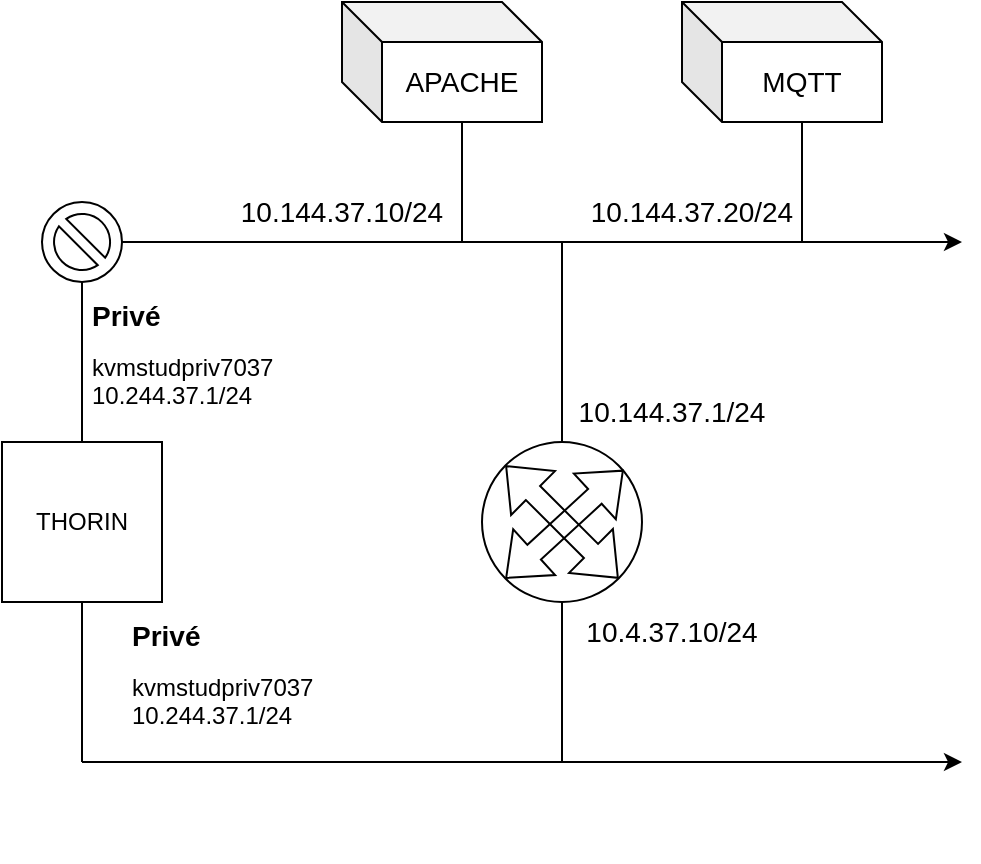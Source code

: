 <mxfile version="17.2.5" type="github">
  <diagram id="WMRxFUDG_etUpyFxwlcA" name="Page-1">
    <mxGraphModel dx="760" dy="347" grid="1" gridSize="10" guides="1" tooltips="1" connect="1" arrows="1" fold="1" page="1" pageScale="1" pageWidth="827" pageHeight="1169" math="0" shadow="0">
      <root>
        <mxCell id="0" />
        <mxCell id="1" parent="0" />
        <mxCell id="GB6gtYQ_iOAVg2I0iTZo-1" value="" style="ellipse;whiteSpace=wrap;html=1;" vertex="1" parent="1">
          <mxGeometry x="400" y="360" width="80" height="80" as="geometry" />
        </mxCell>
        <mxCell id="GB6gtYQ_iOAVg2I0iTZo-2" value="" style="shape=flexArrow;endArrow=classic;startArrow=classic;html=1;rounded=0;entryX=0.885;entryY=0.175;entryDx=0;entryDy=0;entryPerimeter=0;exitX=0;exitY=1;exitDx=0;exitDy=0;" edge="1" parent="1" source="GB6gtYQ_iOAVg2I0iTZo-1" target="GB6gtYQ_iOAVg2I0iTZo-1">
          <mxGeometry width="100" height="100" relative="1" as="geometry">
            <mxPoint x="430" y="440" as="sourcePoint" />
            <mxPoint x="500" y="380" as="targetPoint" />
          </mxGeometry>
        </mxCell>
        <mxCell id="GB6gtYQ_iOAVg2I0iTZo-3" value="" style="shape=flexArrow;endArrow=classic;startArrow=classic;html=1;rounded=0;exitX=0;exitY=0;exitDx=0;exitDy=0;entryX=1;entryY=1;entryDx=0;entryDy=0;" edge="1" parent="1" source="GB6gtYQ_iOAVg2I0iTZo-1" target="GB6gtYQ_iOAVg2I0iTZo-1">
          <mxGeometry width="100" height="100" relative="1" as="geometry">
            <mxPoint x="430" y="400" as="sourcePoint" />
            <mxPoint x="530" y="300" as="targetPoint" />
          </mxGeometry>
        </mxCell>
        <mxCell id="GB6gtYQ_iOAVg2I0iTZo-4" value="" style="whiteSpace=wrap;html=1;aspect=fixed;" vertex="1" parent="1">
          <mxGeometry x="160" y="360" width="80" height="80" as="geometry" />
        </mxCell>
        <mxCell id="GB6gtYQ_iOAVg2I0iTZo-5" value="THORIN" style="text;html=1;strokeColor=none;fillColor=none;align=center;verticalAlign=middle;whiteSpace=wrap;rounded=0;" vertex="1" parent="1">
          <mxGeometry x="170" y="385" width="60" height="30" as="geometry" />
        </mxCell>
        <mxCell id="GB6gtYQ_iOAVg2I0iTZo-6" value="" style="verticalLabelPosition=bottom;verticalAlign=top;html=1;shape=mxgraph.basic.no_symbol" vertex="1" parent="1">
          <mxGeometry x="180" y="240" width="40" height="40" as="geometry" />
        </mxCell>
        <mxCell id="GB6gtYQ_iOAVg2I0iTZo-7" value="" style="endArrow=none;html=1;rounded=0;exitX=0.5;exitY=0;exitDx=0;exitDy=0;entryX=0.5;entryY=1;entryDx=0;entryDy=0;entryPerimeter=0;" edge="1" parent="1" source="GB6gtYQ_iOAVg2I0iTZo-4" target="GB6gtYQ_iOAVg2I0iTZo-6">
          <mxGeometry width="50" height="50" relative="1" as="geometry">
            <mxPoint x="190" y="350" as="sourcePoint" />
            <mxPoint x="240" y="300" as="targetPoint" />
          </mxGeometry>
        </mxCell>
        <mxCell id="GB6gtYQ_iOAVg2I0iTZo-9" value="&lt;h1 style=&quot;font-size: 14px&quot;&gt;Privé&lt;/h1&gt;&lt;div&gt;kvmstudpriv7037&lt;/div&gt;&lt;div&gt;10.244.37.1/24&lt;br&gt;&lt;/div&gt;" style="text;html=1;strokeColor=none;fillColor=none;spacing=5;spacingTop=-20;whiteSpace=wrap;overflow=hidden;rounded=0;" vertex="1" parent="1">
          <mxGeometry x="200" y="290" width="190" height="120" as="geometry" />
        </mxCell>
        <mxCell id="GB6gtYQ_iOAVg2I0iTZo-10" value="&lt;h1 style=&quot;font-size: 14px&quot;&gt;Privé&lt;/h1&gt;&lt;div&gt;kvmstudpriv7037&lt;/div&gt;&lt;div&gt;10.244.37.1/24&lt;br&gt;&lt;/div&gt;" style="text;html=1;strokeColor=none;fillColor=none;spacing=5;spacingTop=-20;whiteSpace=wrap;overflow=hidden;rounded=0;" vertex="1" parent="1">
          <mxGeometry x="220" y="450" width="190" height="120" as="geometry" />
        </mxCell>
        <mxCell id="GB6gtYQ_iOAVg2I0iTZo-11" value="" style="shape=cube;whiteSpace=wrap;html=1;boundedLbl=1;backgroundOutline=1;darkOpacity=0.05;darkOpacity2=0.1;fontSize=14;" vertex="1" parent="1">
          <mxGeometry x="330" y="140" width="100" height="60" as="geometry" />
        </mxCell>
        <mxCell id="GB6gtYQ_iOAVg2I0iTZo-12" value="" style="shape=cube;whiteSpace=wrap;html=1;boundedLbl=1;backgroundOutline=1;darkOpacity=0.05;darkOpacity2=0.1;fontSize=14;" vertex="1" parent="1">
          <mxGeometry x="500" y="140" width="100" height="60" as="geometry" />
        </mxCell>
        <mxCell id="GB6gtYQ_iOAVg2I0iTZo-13" value="" style="endArrow=none;html=1;rounded=0;fontSize=14;exitX=1;exitY=0.5;exitDx=0;exitDy=0;exitPerimeter=0;entryX=1;entryY=1;entryDx=0;entryDy=0;" edge="1" parent="1" source="GB6gtYQ_iOAVg2I0iTZo-6" target="GB6gtYQ_iOAVg2I0iTZo-20">
          <mxGeometry width="50" height="50" relative="1" as="geometry">
            <mxPoint x="390" y="310" as="sourcePoint" />
            <mxPoint x="760" y="260" as="targetPoint" />
          </mxGeometry>
        </mxCell>
        <mxCell id="GB6gtYQ_iOAVg2I0iTZo-14" value="" style="endArrow=none;html=1;rounded=0;fontSize=14;entryX=0;entryY=0;entryDx=60;entryDy=60;entryPerimeter=0;" edge="1" parent="1" target="GB6gtYQ_iOAVg2I0iTZo-11">
          <mxGeometry width="50" height="50" relative="1" as="geometry">
            <mxPoint x="390" y="260" as="sourcePoint" />
            <mxPoint x="440" y="260" as="targetPoint" />
          </mxGeometry>
        </mxCell>
        <mxCell id="GB6gtYQ_iOAVg2I0iTZo-15" value="" style="endArrow=none;html=1;rounded=0;fontSize=14;entryX=0;entryY=0;entryDx=60;entryDy=60;entryPerimeter=0;" edge="1" parent="1" target="GB6gtYQ_iOAVg2I0iTZo-12">
          <mxGeometry width="50" height="50" relative="1" as="geometry">
            <mxPoint x="560" y="260" as="sourcePoint" />
            <mxPoint x="440" y="260" as="targetPoint" />
          </mxGeometry>
        </mxCell>
        <mxCell id="GB6gtYQ_iOAVg2I0iTZo-16" value="APACHE" style="text;html=1;strokeColor=none;fillColor=none;align=center;verticalAlign=middle;whiteSpace=wrap;rounded=0;fontSize=14;" vertex="1" parent="1">
          <mxGeometry x="360" y="160" width="60" height="40" as="geometry" />
        </mxCell>
        <mxCell id="GB6gtYQ_iOAVg2I0iTZo-17" value="MQTT" style="text;html=1;strokeColor=none;fillColor=none;align=center;verticalAlign=middle;whiteSpace=wrap;rounded=0;fontSize=14;" vertex="1" parent="1">
          <mxGeometry x="530" y="160" width="60" height="40" as="geometry" />
        </mxCell>
        <mxCell id="GB6gtYQ_iOAVg2I0iTZo-18" value="10.144.37.10/24" style="text;html=1;strokeColor=none;fillColor=none;align=center;verticalAlign=middle;whiteSpace=wrap;rounded=0;fontSize=14;" vertex="1" parent="1">
          <mxGeometry x="270" y="230" width="120" height="30" as="geometry" />
        </mxCell>
        <mxCell id="GB6gtYQ_iOAVg2I0iTZo-20" value="10.144.37.20/24" style="text;html=1;strokeColor=none;fillColor=none;align=center;verticalAlign=middle;whiteSpace=wrap;rounded=0;fontSize=14;" vertex="1" parent="1">
          <mxGeometry x="450" y="230" width="110" height="30" as="geometry" />
        </mxCell>
        <mxCell id="GB6gtYQ_iOAVg2I0iTZo-21" value="" style="endArrow=none;html=1;rounded=0;fontSize=14;" edge="1" parent="1">
          <mxGeometry width="50" height="50" relative="1" as="geometry">
            <mxPoint x="440" y="260" as="sourcePoint" />
            <mxPoint x="440" y="360" as="targetPoint" />
          </mxGeometry>
        </mxCell>
        <mxCell id="GB6gtYQ_iOAVg2I0iTZo-22" value="10.144.37.1/24" style="text;html=1;strokeColor=none;fillColor=none;align=center;verticalAlign=middle;whiteSpace=wrap;rounded=0;fontSize=14;" vertex="1" parent="1">
          <mxGeometry x="440" y="330" width="110" height="30" as="geometry" />
        </mxCell>
        <mxCell id="GB6gtYQ_iOAVg2I0iTZo-23" value="" style="endArrow=none;html=1;rounded=0;fontSize=14;exitX=0.5;exitY=1;exitDx=0;exitDy=0;" edge="1" parent="1" source="GB6gtYQ_iOAVg2I0iTZo-4">
          <mxGeometry width="50" height="50" relative="1" as="geometry">
            <mxPoint x="390" y="450" as="sourcePoint" />
            <mxPoint x="200" y="520" as="targetPoint" />
          </mxGeometry>
        </mxCell>
        <mxCell id="GB6gtYQ_iOAVg2I0iTZo-24" value="" style="endArrow=none;html=1;rounded=0;fontSize=14;" edge="1" parent="1">
          <mxGeometry width="50" height="50" relative="1" as="geometry">
            <mxPoint x="200" y="520" as="sourcePoint" />
            <mxPoint x="560" y="520" as="targetPoint" />
          </mxGeometry>
        </mxCell>
        <mxCell id="GB6gtYQ_iOAVg2I0iTZo-25" value="" style="endArrow=none;html=1;rounded=0;fontSize=14;" edge="1" parent="1">
          <mxGeometry width="50" height="50" relative="1" as="geometry">
            <mxPoint x="440" y="520" as="sourcePoint" />
            <mxPoint x="440" y="440" as="targetPoint" />
          </mxGeometry>
        </mxCell>
        <mxCell id="GB6gtYQ_iOAVg2I0iTZo-26" value="10.4.37.10/24" style="text;html=1;strokeColor=none;fillColor=none;align=center;verticalAlign=middle;whiteSpace=wrap;rounded=0;fontSize=14;" vertex="1" parent="1">
          <mxGeometry x="440" y="440" width="110" height="30" as="geometry" />
        </mxCell>
        <mxCell id="GB6gtYQ_iOAVg2I0iTZo-27" value="" style="endArrow=classic;html=1;rounded=0;fontSize=14;exitX=1;exitY=1;exitDx=0;exitDy=0;" edge="1" parent="1" source="GB6gtYQ_iOAVg2I0iTZo-20">
          <mxGeometry width="50" height="50" relative="1" as="geometry">
            <mxPoint x="390" y="370" as="sourcePoint" />
            <mxPoint x="640" y="260" as="targetPoint" />
          </mxGeometry>
        </mxCell>
        <mxCell id="GB6gtYQ_iOAVg2I0iTZo-30" value="" style="endArrow=classic;html=1;rounded=0;fontSize=14;" edge="1" parent="1">
          <mxGeometry width="50" height="50" relative="1" as="geometry">
            <mxPoint x="560" y="520" as="sourcePoint" />
            <mxPoint x="640" y="520" as="targetPoint" />
          </mxGeometry>
        </mxCell>
      </root>
    </mxGraphModel>
  </diagram>
</mxfile>
